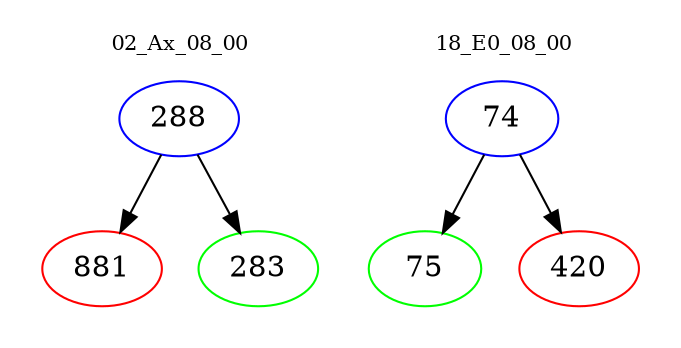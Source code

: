 digraph{
subgraph cluster_0 {
color = white
label = "02_Ax_08_00";
fontsize=10;
T0_288 [label="288", color="blue"]
T0_288 -> T0_881 [color="black"]
T0_881 [label="881", color="red"]
T0_288 -> T0_283 [color="black"]
T0_283 [label="283", color="green"]
}
subgraph cluster_1 {
color = white
label = "18_E0_08_00";
fontsize=10;
T1_74 [label="74", color="blue"]
T1_74 -> T1_75 [color="black"]
T1_75 [label="75", color="green"]
T1_74 -> T1_420 [color="black"]
T1_420 [label="420", color="red"]
}
}
